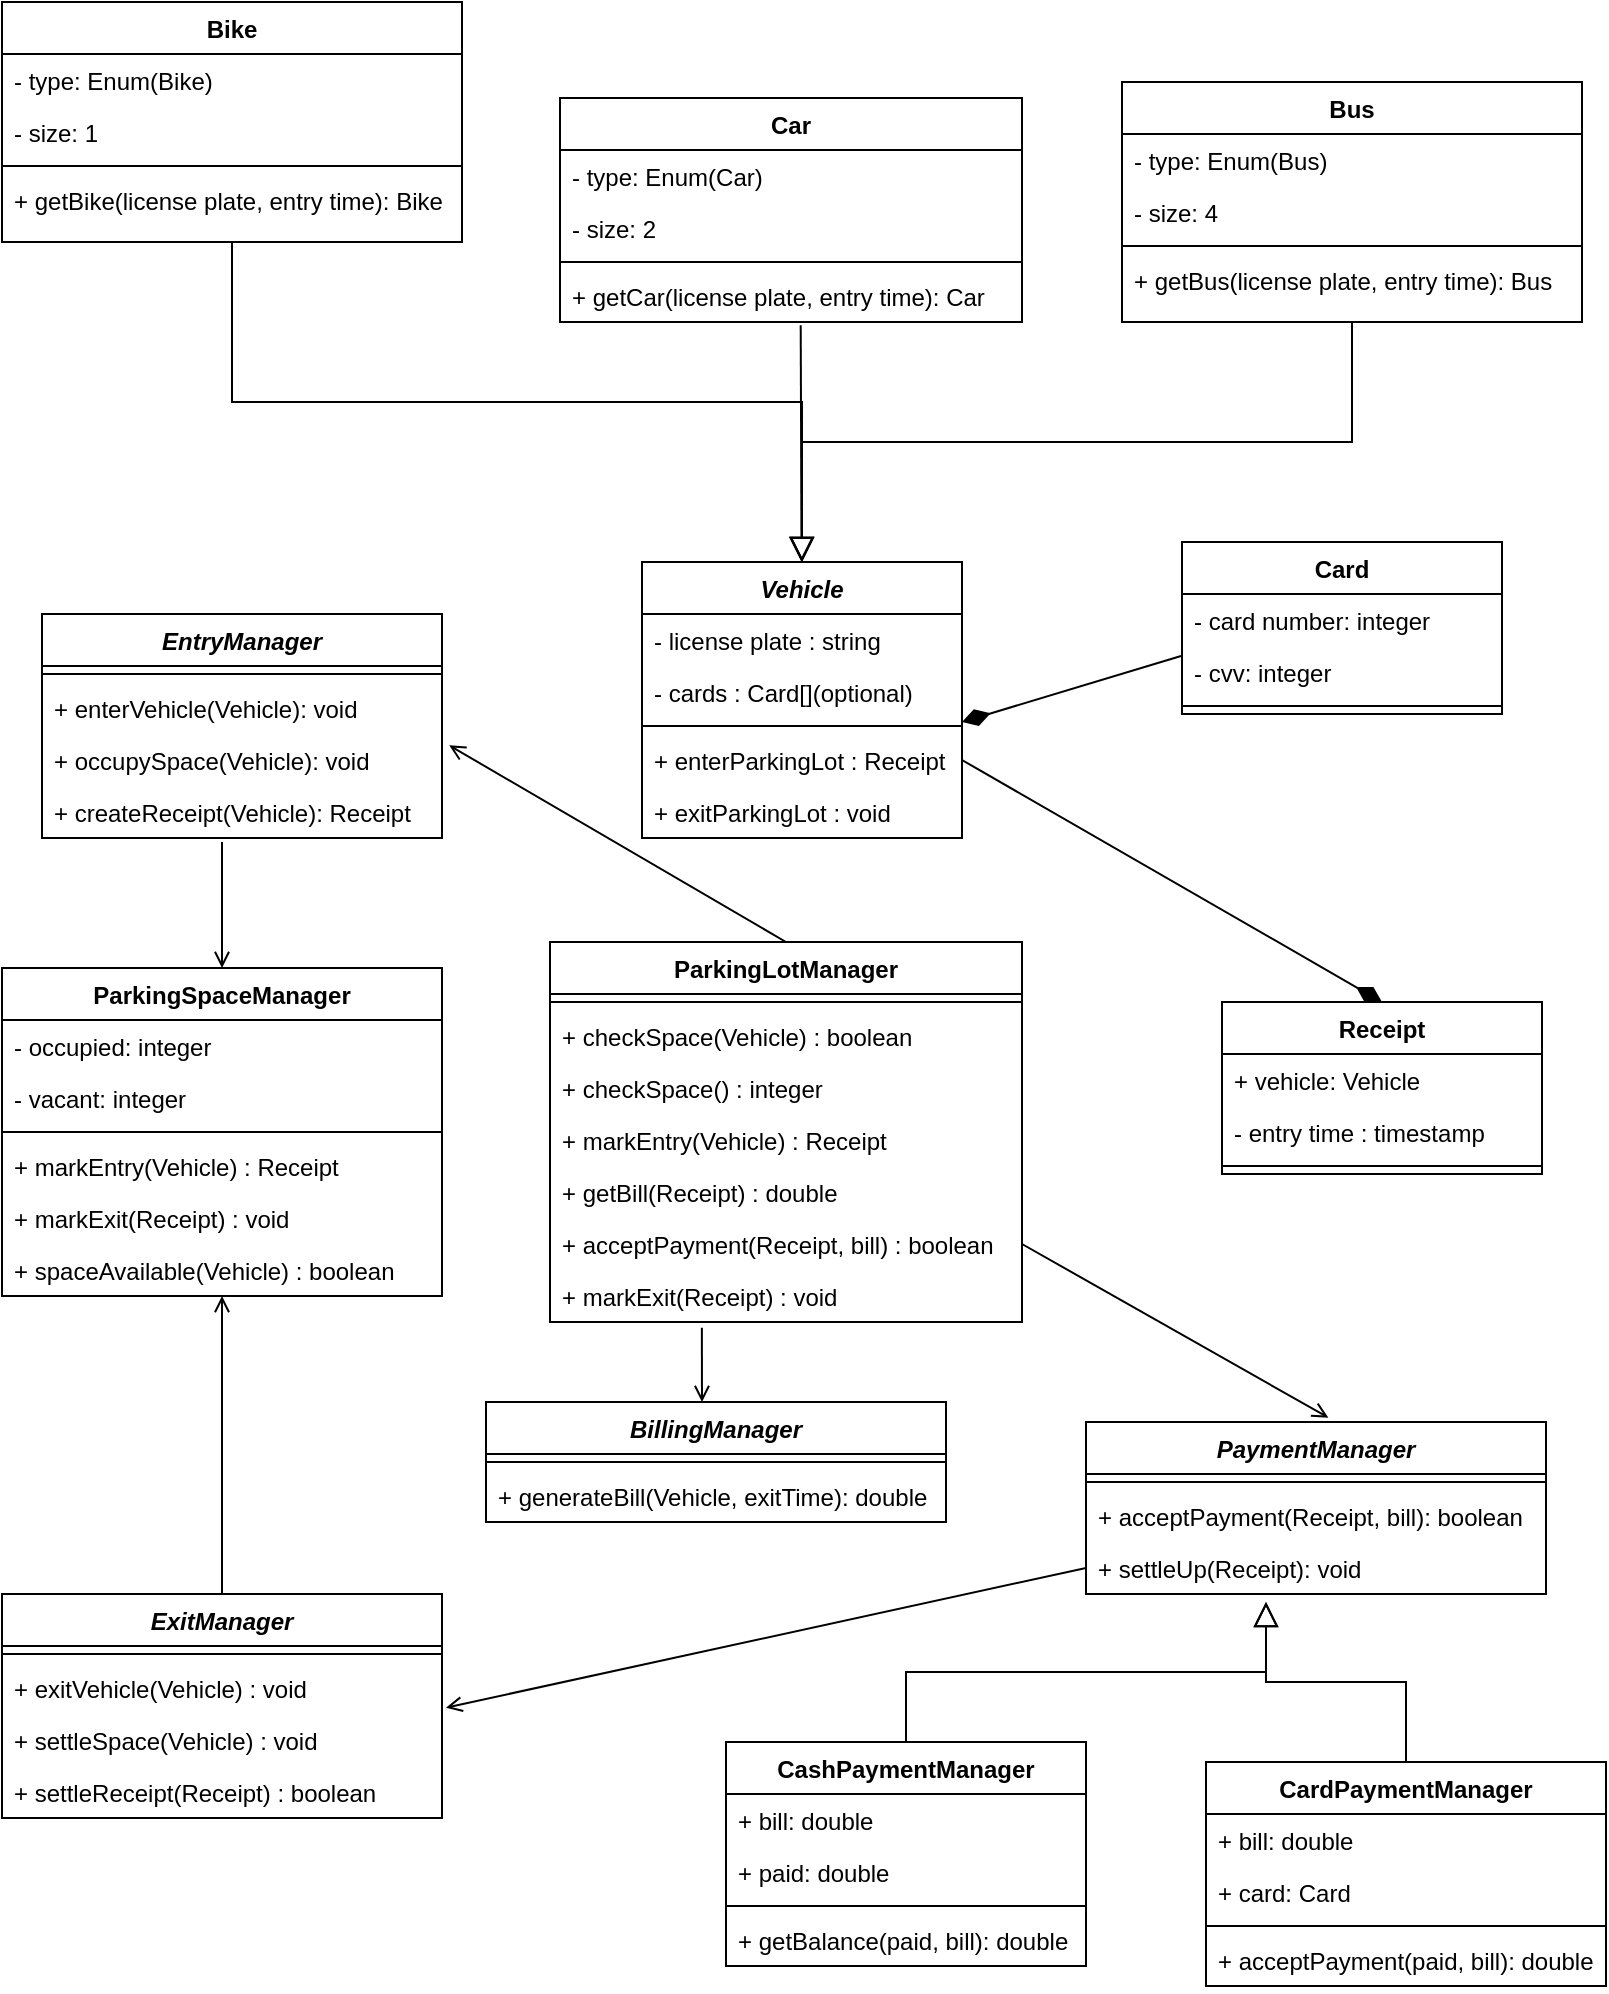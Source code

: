 <mxfile version="15.9.6" type="github">
  <diagram id="C5RBs43oDa-KdzZeNtuy" name="Page-1">
    <mxGraphModel dx="1577" dy="1077" grid="1" gridSize="10" guides="1" tooltips="1" connect="1" arrows="1" fold="1" page="1" pageScale="1" pageWidth="827" pageHeight="1169" math="0" shadow="0">
      <root>
        <mxCell id="WIyWlLk6GJQsqaUBKTNV-0" />
        <mxCell id="WIyWlLk6GJQsqaUBKTNV-1" parent="WIyWlLk6GJQsqaUBKTNV-0" />
        <mxCell id="zkfFHV4jXpPFQw0GAbJ--0" value="Vehicle" style="swimlane;fontStyle=3;align=center;verticalAlign=top;childLayout=stackLayout;horizontal=1;startSize=26;horizontalStack=0;resizeParent=1;resizeLast=0;collapsible=1;marginBottom=0;rounded=0;shadow=0;strokeWidth=1;" parent="WIyWlLk6GJQsqaUBKTNV-1" vertex="1">
          <mxGeometry x="330" y="290" width="160" height="138" as="geometry">
            <mxRectangle x="230" y="140" width="160" height="26" as="alternateBounds" />
          </mxGeometry>
        </mxCell>
        <mxCell id="zkfFHV4jXpPFQw0GAbJ--1" value="- license plate : string" style="text;align=left;verticalAlign=top;spacingLeft=4;spacingRight=4;overflow=hidden;rotatable=0;points=[[0,0.5],[1,0.5]];portConstraint=eastwest;" parent="zkfFHV4jXpPFQw0GAbJ--0" vertex="1">
          <mxGeometry y="26" width="160" height="26" as="geometry" />
        </mxCell>
        <mxCell id="I-oPYqxvnKGTrahhUzWW-63" value="- cards : Card[](optional)" style="text;align=left;verticalAlign=top;spacingLeft=4;spacingRight=4;overflow=hidden;rotatable=0;points=[[0,0.5],[1,0.5]];portConstraint=eastwest;" vertex="1" parent="zkfFHV4jXpPFQw0GAbJ--0">
          <mxGeometry y="52" width="160" height="26" as="geometry" />
        </mxCell>
        <mxCell id="zkfFHV4jXpPFQw0GAbJ--4" value="" style="line;html=1;strokeWidth=1;align=left;verticalAlign=middle;spacingTop=-1;spacingLeft=3;spacingRight=3;rotatable=0;labelPosition=right;points=[];portConstraint=eastwest;" parent="zkfFHV4jXpPFQw0GAbJ--0" vertex="1">
          <mxGeometry y="78" width="160" height="8" as="geometry" />
        </mxCell>
        <mxCell id="zkfFHV4jXpPFQw0GAbJ--5" value="+ enterParkingLot : Receipt" style="text;align=left;verticalAlign=top;spacingLeft=4;spacingRight=4;overflow=hidden;rotatable=0;points=[[0,0.5],[1,0.5]];portConstraint=eastwest;" parent="zkfFHV4jXpPFQw0GAbJ--0" vertex="1">
          <mxGeometry y="86" width="160" height="26" as="geometry" />
        </mxCell>
        <mxCell id="I-oPYqxvnKGTrahhUzWW-25" value="+ exitParkingLot : void" style="text;align=left;verticalAlign=top;spacingLeft=4;spacingRight=4;overflow=hidden;rotatable=0;points=[[0,0.5],[1,0.5]];portConstraint=eastwest;" vertex="1" parent="zkfFHV4jXpPFQw0GAbJ--0">
          <mxGeometry y="112" width="160" height="26" as="geometry" />
        </mxCell>
        <mxCell id="zkfFHV4jXpPFQw0GAbJ--6" value="Bike" style="swimlane;fontStyle=1;align=center;verticalAlign=top;childLayout=stackLayout;horizontal=1;startSize=26;horizontalStack=0;resizeParent=1;resizeLast=0;collapsible=1;marginBottom=0;rounded=0;shadow=0;strokeWidth=1;" parent="WIyWlLk6GJQsqaUBKTNV-1" vertex="1">
          <mxGeometry x="10" y="10" width="230" height="120" as="geometry">
            <mxRectangle x="130" y="380" width="160" height="26" as="alternateBounds" />
          </mxGeometry>
        </mxCell>
        <mxCell id="zkfFHV4jXpPFQw0GAbJ--7" value="- type: Enum(Bike)" style="text;align=left;verticalAlign=top;spacingLeft=4;spacingRight=4;overflow=hidden;rotatable=0;points=[[0,0.5],[1,0.5]];portConstraint=eastwest;" parent="zkfFHV4jXpPFQw0GAbJ--6" vertex="1">
          <mxGeometry y="26" width="230" height="26" as="geometry" />
        </mxCell>
        <mxCell id="zkfFHV4jXpPFQw0GAbJ--8" value="- size: 1" style="text;align=left;verticalAlign=top;spacingLeft=4;spacingRight=4;overflow=hidden;rotatable=0;points=[[0,0.5],[1,0.5]];portConstraint=eastwest;rounded=0;shadow=0;html=0;" parent="zkfFHV4jXpPFQw0GAbJ--6" vertex="1">
          <mxGeometry y="52" width="230" height="26" as="geometry" />
        </mxCell>
        <mxCell id="zkfFHV4jXpPFQw0GAbJ--9" value="" style="line;html=1;strokeWidth=1;align=left;verticalAlign=middle;spacingTop=-1;spacingLeft=3;spacingRight=3;rotatable=0;labelPosition=right;points=[];portConstraint=eastwest;" parent="zkfFHV4jXpPFQw0GAbJ--6" vertex="1">
          <mxGeometry y="78" width="230" height="8" as="geometry" />
        </mxCell>
        <mxCell id="zkfFHV4jXpPFQw0GAbJ--11" value="+ getBike(license plate, entry time): Bike" style="text;align=left;verticalAlign=top;spacingLeft=4;spacingRight=4;overflow=hidden;rotatable=0;points=[[0,0.5],[1,0.5]];portConstraint=eastwest;" parent="zkfFHV4jXpPFQw0GAbJ--6" vertex="1">
          <mxGeometry y="86" width="230" height="26" as="geometry" />
        </mxCell>
        <mxCell id="zkfFHV4jXpPFQw0GAbJ--12" value="" style="endArrow=block;endSize=10;endFill=0;shadow=0;strokeWidth=1;rounded=0;edgeStyle=elbowEdgeStyle;elbow=vertical;" parent="WIyWlLk6GJQsqaUBKTNV-1" source="zkfFHV4jXpPFQw0GAbJ--6" target="zkfFHV4jXpPFQw0GAbJ--0" edge="1">
          <mxGeometry width="160" relative="1" as="geometry">
            <mxPoint x="200" y="203" as="sourcePoint" />
            <mxPoint x="200" y="203" as="targetPoint" />
          </mxGeometry>
        </mxCell>
        <mxCell id="zkfFHV4jXpPFQw0GAbJ--13" value="Car" style="swimlane;fontStyle=1;align=center;verticalAlign=top;childLayout=stackLayout;horizontal=1;startSize=26;horizontalStack=0;resizeParent=1;resizeLast=0;collapsible=1;marginBottom=0;rounded=0;shadow=0;strokeWidth=1;" parent="WIyWlLk6GJQsqaUBKTNV-1" vertex="1">
          <mxGeometry x="289" y="58" width="231" height="112" as="geometry">
            <mxRectangle x="340" y="380" width="170" height="26" as="alternateBounds" />
          </mxGeometry>
        </mxCell>
        <mxCell id="I-oPYqxvnKGTrahhUzWW-4" value="- type: Enum(Car)" style="text;align=left;verticalAlign=top;spacingLeft=4;spacingRight=4;overflow=hidden;rotatable=0;points=[[0,0.5],[1,0.5]];portConstraint=eastwest;" vertex="1" parent="zkfFHV4jXpPFQw0GAbJ--13">
          <mxGeometry y="26" width="231" height="26" as="geometry" />
        </mxCell>
        <mxCell id="I-oPYqxvnKGTrahhUzWW-5" value="- size: 2" style="text;align=left;verticalAlign=top;spacingLeft=4;spacingRight=4;overflow=hidden;rotatable=0;points=[[0,0.5],[1,0.5]];portConstraint=eastwest;rounded=0;shadow=0;html=0;" vertex="1" parent="zkfFHV4jXpPFQw0GAbJ--13">
          <mxGeometry y="52" width="231" height="26" as="geometry" />
        </mxCell>
        <mxCell id="zkfFHV4jXpPFQw0GAbJ--15" value="" style="line;html=1;strokeWidth=1;align=left;verticalAlign=middle;spacingTop=-1;spacingLeft=3;spacingRight=3;rotatable=0;labelPosition=right;points=[];portConstraint=eastwest;" parent="zkfFHV4jXpPFQw0GAbJ--13" vertex="1">
          <mxGeometry y="78" width="231" height="8" as="geometry" />
        </mxCell>
        <mxCell id="I-oPYqxvnKGTrahhUzWW-6" value="+ getCar(license plate, entry time): Car" style="text;align=left;verticalAlign=top;spacingLeft=4;spacingRight=4;overflow=hidden;rotatable=0;points=[[0,0.5],[1,0.5]];portConstraint=eastwest;" vertex="1" parent="zkfFHV4jXpPFQw0GAbJ--13">
          <mxGeometry y="86" width="231" height="26" as="geometry" />
        </mxCell>
        <mxCell id="zkfFHV4jXpPFQw0GAbJ--16" value="" style="endArrow=block;endSize=10;endFill=0;shadow=0;strokeWidth=1;rounded=0;elbow=vertical;exitX=0.521;exitY=1.061;exitDx=0;exitDy=0;exitPerimeter=0;" parent="WIyWlLk6GJQsqaUBKTNV-1" source="I-oPYqxvnKGTrahhUzWW-6" target="zkfFHV4jXpPFQw0GAbJ--0" edge="1">
          <mxGeometry width="160" relative="1" as="geometry">
            <mxPoint x="410" y="130" as="sourcePoint" />
            <mxPoint x="310" y="271" as="targetPoint" />
          </mxGeometry>
        </mxCell>
        <mxCell id="zkfFHV4jXpPFQw0GAbJ--17" value="Bus" style="swimlane;fontStyle=1;align=center;verticalAlign=top;childLayout=stackLayout;horizontal=1;startSize=26;horizontalStack=0;resizeParent=1;resizeLast=0;collapsible=1;marginBottom=0;rounded=0;shadow=0;strokeWidth=1;" parent="WIyWlLk6GJQsqaUBKTNV-1" vertex="1">
          <mxGeometry x="570" y="50" width="230" height="120" as="geometry">
            <mxRectangle x="550" y="140" width="160" height="26" as="alternateBounds" />
          </mxGeometry>
        </mxCell>
        <mxCell id="I-oPYqxvnKGTrahhUzWW-7" value="- type: Enum(Bus)" style="text;align=left;verticalAlign=top;spacingLeft=4;spacingRight=4;overflow=hidden;rotatable=0;points=[[0,0.5],[1,0.5]];portConstraint=eastwest;" vertex="1" parent="zkfFHV4jXpPFQw0GAbJ--17">
          <mxGeometry y="26" width="230" height="26" as="geometry" />
        </mxCell>
        <mxCell id="I-oPYqxvnKGTrahhUzWW-8" value="- size: 4" style="text;align=left;verticalAlign=top;spacingLeft=4;spacingRight=4;overflow=hidden;rotatable=0;points=[[0,0.5],[1,0.5]];portConstraint=eastwest;rounded=0;shadow=0;html=0;" vertex="1" parent="zkfFHV4jXpPFQw0GAbJ--17">
          <mxGeometry y="52" width="230" height="26" as="geometry" />
        </mxCell>
        <mxCell id="I-oPYqxvnKGTrahhUzWW-10" value="" style="line;html=1;strokeWidth=1;align=left;verticalAlign=middle;spacingTop=-1;spacingLeft=3;spacingRight=3;rotatable=0;labelPosition=right;points=[];portConstraint=eastwest;" vertex="1" parent="zkfFHV4jXpPFQw0GAbJ--17">
          <mxGeometry y="78" width="230" height="8" as="geometry" />
        </mxCell>
        <mxCell id="I-oPYqxvnKGTrahhUzWW-9" value="+ getBus(license plate, entry time): Bus" style="text;align=left;verticalAlign=top;spacingLeft=4;spacingRight=4;overflow=hidden;rotatable=0;points=[[0,0.5],[1,0.5]];portConstraint=eastwest;" vertex="1" parent="zkfFHV4jXpPFQw0GAbJ--17">
          <mxGeometry y="86" width="230" height="26" as="geometry" />
        </mxCell>
        <mxCell id="I-oPYqxvnKGTrahhUzWW-0" value="" style="endArrow=block;endSize=10;endFill=0;shadow=0;strokeWidth=1;rounded=0;edgeStyle=elbowEdgeStyle;elbow=vertical;exitX=0.5;exitY=1;exitDx=0;exitDy=0;" edge="1" parent="WIyWlLk6GJQsqaUBKTNV-1" source="zkfFHV4jXpPFQw0GAbJ--17">
          <mxGeometry width="160" relative="1" as="geometry">
            <mxPoint x="724.8" y="100.494" as="sourcePoint" />
            <mxPoint x="410.0" y="290" as="targetPoint" />
          </mxGeometry>
        </mxCell>
        <mxCell id="I-oPYqxvnKGTrahhUzWW-77" value="" style="edgeStyle=none;rounded=0;orthogonalLoop=1;jettySize=auto;html=1;endArrow=open;endFill=0;endSize=6;" edge="1" parent="WIyWlLk6GJQsqaUBKTNV-1" target="I-oPYqxvnKGTrahhUzWW-11">
          <mxGeometry relative="1" as="geometry">
            <mxPoint x="120" y="430" as="sourcePoint" />
          </mxGeometry>
        </mxCell>
        <mxCell id="I-oPYqxvnKGTrahhUzWW-85" value="" style="edgeStyle=none;rounded=0;orthogonalLoop=1;jettySize=auto;html=1;endArrow=open;endFill=0;endSize=6;" edge="1" parent="WIyWlLk6GJQsqaUBKTNV-1" source="I-oPYqxvnKGTrahhUzWW-78" target="I-oPYqxvnKGTrahhUzWW-11">
          <mxGeometry relative="1" as="geometry" />
        </mxCell>
        <mxCell id="I-oPYqxvnKGTrahhUzWW-11" value="ParkingSpaceManager" style="swimlane;fontStyle=1;align=center;verticalAlign=top;childLayout=stackLayout;horizontal=1;startSize=26;horizontalStack=0;resizeParent=1;resizeParentMax=0;resizeLast=0;collapsible=1;marginBottom=0;" vertex="1" parent="WIyWlLk6GJQsqaUBKTNV-1">
          <mxGeometry x="10" y="493" width="220" height="164" as="geometry" />
        </mxCell>
        <mxCell id="I-oPYqxvnKGTrahhUzWW-12" value="- occupied: integer" style="text;strokeColor=none;fillColor=none;align=left;verticalAlign=top;spacingLeft=4;spacingRight=4;overflow=hidden;rotatable=0;points=[[0,0.5],[1,0.5]];portConstraint=eastwest;" vertex="1" parent="I-oPYqxvnKGTrahhUzWW-11">
          <mxGeometry y="26" width="220" height="26" as="geometry" />
        </mxCell>
        <mxCell id="I-oPYqxvnKGTrahhUzWW-23" value="- vacant: integer" style="text;strokeColor=none;fillColor=none;align=left;verticalAlign=top;spacingLeft=4;spacingRight=4;overflow=hidden;rotatable=0;points=[[0,0.5],[1,0.5]];portConstraint=eastwest;" vertex="1" parent="I-oPYqxvnKGTrahhUzWW-11">
          <mxGeometry y="52" width="220" height="26" as="geometry" />
        </mxCell>
        <mxCell id="I-oPYqxvnKGTrahhUzWW-13" value="" style="line;strokeWidth=1;fillColor=none;align=left;verticalAlign=middle;spacingTop=-1;spacingLeft=3;spacingRight=3;rotatable=0;labelPosition=right;points=[];portConstraint=eastwest;" vertex="1" parent="I-oPYqxvnKGTrahhUzWW-11">
          <mxGeometry y="78" width="220" height="8" as="geometry" />
        </mxCell>
        <mxCell id="I-oPYqxvnKGTrahhUzWW-14" value="+ markEntry(Vehicle) : Receipt" style="text;strokeColor=none;fillColor=none;align=left;verticalAlign=top;spacingLeft=4;spacingRight=4;overflow=hidden;rotatable=0;points=[[0,0.5],[1,0.5]];portConstraint=eastwest;" vertex="1" parent="I-oPYqxvnKGTrahhUzWW-11">
          <mxGeometry y="86" width="220" height="26" as="geometry" />
        </mxCell>
        <mxCell id="I-oPYqxvnKGTrahhUzWW-24" value="+ markExit(Receipt) : void" style="text;strokeColor=none;fillColor=none;align=left;verticalAlign=top;spacingLeft=4;spacingRight=4;overflow=hidden;rotatable=0;points=[[0,0.5],[1,0.5]];portConstraint=eastwest;" vertex="1" parent="I-oPYqxvnKGTrahhUzWW-11">
          <mxGeometry y="112" width="220" height="26" as="geometry" />
        </mxCell>
        <mxCell id="I-oPYqxvnKGTrahhUzWW-26" value="+ spaceAvailable(Vehicle) : boolean" style="text;strokeColor=none;fillColor=none;align=left;verticalAlign=top;spacingLeft=4;spacingRight=4;overflow=hidden;rotatable=0;points=[[0,0.5],[1,0.5]];portConstraint=eastwest;" vertex="1" parent="I-oPYqxvnKGTrahhUzWW-11">
          <mxGeometry y="138" width="220" height="26" as="geometry" />
        </mxCell>
        <mxCell id="I-oPYqxvnKGTrahhUzWW-15" value="BillingManager" style="swimlane;fontStyle=3;align=center;verticalAlign=top;childLayout=stackLayout;horizontal=1;startSize=26;horizontalStack=0;resizeParent=1;resizeParentMax=0;resizeLast=0;collapsible=1;marginBottom=0;" vertex="1" parent="WIyWlLk6GJQsqaUBKTNV-1">
          <mxGeometry x="252" y="710" width="230" height="60" as="geometry" />
        </mxCell>
        <mxCell id="I-oPYqxvnKGTrahhUzWW-17" value="" style="line;strokeWidth=1;fillColor=none;align=left;verticalAlign=middle;spacingTop=-1;spacingLeft=3;spacingRight=3;rotatable=0;labelPosition=right;points=[];portConstraint=eastwest;" vertex="1" parent="I-oPYqxvnKGTrahhUzWW-15">
          <mxGeometry y="26" width="230" height="8" as="geometry" />
        </mxCell>
        <mxCell id="I-oPYqxvnKGTrahhUzWW-18" value="+ generateBill(Vehicle, exitTime): double" style="text;strokeColor=none;fillColor=none;align=left;verticalAlign=top;spacingLeft=4;spacingRight=4;overflow=hidden;rotatable=0;points=[[0,0.5],[1,0.5]];portConstraint=eastwest;" vertex="1" parent="I-oPYqxvnKGTrahhUzWW-15">
          <mxGeometry y="34" width="230" height="26" as="geometry" />
        </mxCell>
        <mxCell id="I-oPYqxvnKGTrahhUzWW-19" value="ParkingLotManager" style="swimlane;fontStyle=1;align=center;verticalAlign=top;childLayout=stackLayout;horizontal=1;startSize=26;horizontalStack=0;resizeParent=1;resizeParentMax=0;resizeLast=0;collapsible=1;marginBottom=0;" vertex="1" parent="WIyWlLk6GJQsqaUBKTNV-1">
          <mxGeometry x="284" y="480" width="236" height="190" as="geometry" />
        </mxCell>
        <mxCell id="I-oPYqxvnKGTrahhUzWW-21" value="" style="line;strokeWidth=1;fillColor=none;align=left;verticalAlign=middle;spacingTop=-1;spacingLeft=3;spacingRight=3;rotatable=0;labelPosition=right;points=[];portConstraint=eastwest;" vertex="1" parent="I-oPYqxvnKGTrahhUzWW-19">
          <mxGeometry y="26" width="236" height="8" as="geometry" />
        </mxCell>
        <mxCell id="I-oPYqxvnKGTrahhUzWW-22" value="+ checkSpace(Vehicle) : boolean" style="text;strokeColor=none;fillColor=none;align=left;verticalAlign=top;spacingLeft=4;spacingRight=4;overflow=hidden;rotatable=0;points=[[0,0.5],[1,0.5]];portConstraint=eastwest;" vertex="1" parent="I-oPYqxvnKGTrahhUzWW-19">
          <mxGeometry y="34" width="236" height="26" as="geometry" />
        </mxCell>
        <mxCell id="I-oPYqxvnKGTrahhUzWW-27" value="+ checkSpace() : integer" style="text;strokeColor=none;fillColor=none;align=left;verticalAlign=top;spacingLeft=4;spacingRight=4;overflow=hidden;rotatable=0;points=[[0,0.5],[1,0.5]];portConstraint=eastwest;" vertex="1" parent="I-oPYqxvnKGTrahhUzWW-19">
          <mxGeometry y="60" width="236" height="26" as="geometry" />
        </mxCell>
        <mxCell id="I-oPYqxvnKGTrahhUzWW-28" value="+ markEntry(Vehicle) : Receipt" style="text;strokeColor=none;fillColor=none;align=left;verticalAlign=top;spacingLeft=4;spacingRight=4;overflow=hidden;rotatable=0;points=[[0,0.5],[1,0.5]];portConstraint=eastwest;" vertex="1" parent="I-oPYqxvnKGTrahhUzWW-19">
          <mxGeometry y="86" width="236" height="26" as="geometry" />
        </mxCell>
        <mxCell id="I-oPYqxvnKGTrahhUzWW-29" value="+ getBill(Receipt) : double" style="text;strokeColor=none;fillColor=none;align=left;verticalAlign=top;spacingLeft=4;spacingRight=4;overflow=hidden;rotatable=0;points=[[0,0.5],[1,0.5]];portConstraint=eastwest;" vertex="1" parent="I-oPYqxvnKGTrahhUzWW-19">
          <mxGeometry y="112" width="236" height="26" as="geometry" />
        </mxCell>
        <mxCell id="I-oPYqxvnKGTrahhUzWW-38" value="+ acceptPayment(Receipt, bill) : boolean" style="text;strokeColor=none;fillColor=none;align=left;verticalAlign=top;spacingLeft=4;spacingRight=4;overflow=hidden;rotatable=0;points=[[0,0.5],[1,0.5]];portConstraint=eastwest;" vertex="1" parent="I-oPYqxvnKGTrahhUzWW-19">
          <mxGeometry y="138" width="236" height="26" as="geometry" />
        </mxCell>
        <mxCell id="I-oPYqxvnKGTrahhUzWW-30" value="+ markExit(Receipt) : void" style="text;strokeColor=none;fillColor=none;align=left;verticalAlign=top;spacingLeft=4;spacingRight=4;overflow=hidden;rotatable=0;points=[[0,0.5],[1,0.5]];portConstraint=eastwest;" vertex="1" parent="I-oPYqxvnKGTrahhUzWW-19">
          <mxGeometry y="164" width="236" height="26" as="geometry" />
        </mxCell>
        <mxCell id="I-oPYqxvnKGTrahhUzWW-31" value="Receipt" style="swimlane;fontStyle=1;align=center;verticalAlign=top;childLayout=stackLayout;horizontal=1;startSize=26;horizontalStack=0;resizeParent=1;resizeParentMax=0;resizeLast=0;collapsible=1;marginBottom=0;" vertex="1" parent="WIyWlLk6GJQsqaUBKTNV-1">
          <mxGeometry x="620" y="510" width="160" height="86" as="geometry" />
        </mxCell>
        <mxCell id="I-oPYqxvnKGTrahhUzWW-32" value="+ vehicle: Vehicle" style="text;strokeColor=none;fillColor=none;align=left;verticalAlign=top;spacingLeft=4;spacingRight=4;overflow=hidden;rotatable=0;points=[[0,0.5],[1,0.5]];portConstraint=eastwest;" vertex="1" parent="I-oPYqxvnKGTrahhUzWW-31">
          <mxGeometry y="26" width="160" height="26" as="geometry" />
        </mxCell>
        <mxCell id="I-oPYqxvnKGTrahhUzWW-36" value="- entry time : timestamp" style="text;align=left;verticalAlign=top;spacingLeft=4;spacingRight=4;overflow=hidden;rotatable=0;points=[[0,0.5],[1,0.5]];portConstraint=eastwest;rounded=0;shadow=0;html=0;" vertex="1" parent="I-oPYqxvnKGTrahhUzWW-31">
          <mxGeometry y="52" width="160" height="26" as="geometry" />
        </mxCell>
        <mxCell id="I-oPYqxvnKGTrahhUzWW-33" value="" style="line;strokeWidth=1;fillColor=none;align=left;verticalAlign=middle;spacingTop=-1;spacingLeft=3;spacingRight=3;rotatable=0;labelPosition=right;points=[];portConstraint=eastwest;" vertex="1" parent="I-oPYqxvnKGTrahhUzWW-31">
          <mxGeometry y="78" width="160" height="8" as="geometry" />
        </mxCell>
        <mxCell id="I-oPYqxvnKGTrahhUzWW-39" value="PaymentManager" style="swimlane;fontStyle=3;align=center;verticalAlign=top;childLayout=stackLayout;horizontal=1;startSize=26;horizontalStack=0;resizeParent=1;resizeParentMax=0;resizeLast=0;collapsible=1;marginBottom=0;" vertex="1" parent="WIyWlLk6GJQsqaUBKTNV-1">
          <mxGeometry x="552" y="720" width="230" height="86" as="geometry" />
        </mxCell>
        <mxCell id="I-oPYqxvnKGTrahhUzWW-41" value="" style="line;strokeWidth=1;fillColor=none;align=left;verticalAlign=middle;spacingTop=-1;spacingLeft=3;spacingRight=3;rotatable=0;labelPosition=right;points=[];portConstraint=eastwest;" vertex="1" parent="I-oPYqxvnKGTrahhUzWW-39">
          <mxGeometry y="26" width="230" height="8" as="geometry" />
        </mxCell>
        <mxCell id="I-oPYqxvnKGTrahhUzWW-42" value="+ acceptPayment(Receipt, bill): boolean" style="text;strokeColor=none;fillColor=none;align=left;verticalAlign=top;spacingLeft=4;spacingRight=4;overflow=hidden;rotatable=0;points=[[0,0.5],[1,0.5]];portConstraint=eastwest;" vertex="1" parent="I-oPYqxvnKGTrahhUzWW-39">
          <mxGeometry y="34" width="230" height="26" as="geometry" />
        </mxCell>
        <mxCell id="I-oPYqxvnKGTrahhUzWW-44" value="+ settleUp(Receipt): void" style="text;strokeColor=none;fillColor=none;align=left;verticalAlign=top;spacingLeft=4;spacingRight=4;overflow=hidden;rotatable=0;points=[[0,0.5],[1,0.5]];portConstraint=eastwest;" vertex="1" parent="I-oPYqxvnKGTrahhUzWW-39">
          <mxGeometry y="60" width="230" height="26" as="geometry" />
        </mxCell>
        <mxCell id="I-oPYqxvnKGTrahhUzWW-43" style="edgeStyle=none;rounded=0;orthogonalLoop=1;jettySize=auto;html=1;exitX=0.5;exitY=0;exitDx=0;exitDy=0;" edge="1" parent="WIyWlLk6GJQsqaUBKTNV-1" source="I-oPYqxvnKGTrahhUzWW-39" target="I-oPYqxvnKGTrahhUzWW-39">
          <mxGeometry relative="1" as="geometry" />
        </mxCell>
        <mxCell id="I-oPYqxvnKGTrahhUzWW-45" value="CashPaymentManager" style="swimlane;fontStyle=1;align=center;verticalAlign=top;childLayout=stackLayout;horizontal=1;startSize=26;horizontalStack=0;resizeParent=1;resizeParentMax=0;resizeLast=0;collapsible=1;marginBottom=0;" vertex="1" parent="WIyWlLk6GJQsqaUBKTNV-1">
          <mxGeometry x="372" y="880" width="180" height="112" as="geometry" />
        </mxCell>
        <mxCell id="I-oPYqxvnKGTrahhUzWW-46" value="+ bill: double" style="text;strokeColor=none;fillColor=none;align=left;verticalAlign=top;spacingLeft=4;spacingRight=4;overflow=hidden;rotatable=0;points=[[0,0.5],[1,0.5]];portConstraint=eastwest;" vertex="1" parent="I-oPYqxvnKGTrahhUzWW-45">
          <mxGeometry y="26" width="180" height="26" as="geometry" />
        </mxCell>
        <mxCell id="I-oPYqxvnKGTrahhUzWW-49" value="+ paid: double" style="text;strokeColor=none;fillColor=none;align=left;verticalAlign=top;spacingLeft=4;spacingRight=4;overflow=hidden;rotatable=0;points=[[0,0.5],[1,0.5]];portConstraint=eastwest;" vertex="1" parent="I-oPYqxvnKGTrahhUzWW-45">
          <mxGeometry y="52" width="180" height="26" as="geometry" />
        </mxCell>
        <mxCell id="I-oPYqxvnKGTrahhUzWW-47" value="" style="line;strokeWidth=1;fillColor=none;align=left;verticalAlign=middle;spacingTop=-1;spacingLeft=3;spacingRight=3;rotatable=0;labelPosition=right;points=[];portConstraint=eastwest;" vertex="1" parent="I-oPYqxvnKGTrahhUzWW-45">
          <mxGeometry y="78" width="180" height="8" as="geometry" />
        </mxCell>
        <mxCell id="I-oPYqxvnKGTrahhUzWW-51" value="+ getBalance(paid, bill): double" style="text;strokeColor=none;fillColor=none;align=left;verticalAlign=top;spacingLeft=4;spacingRight=4;overflow=hidden;rotatable=0;points=[[0,0.5],[1,0.5]];portConstraint=eastwest;" vertex="1" parent="I-oPYqxvnKGTrahhUzWW-45">
          <mxGeometry y="86" width="180" height="26" as="geometry" />
        </mxCell>
        <mxCell id="I-oPYqxvnKGTrahhUzWW-52" value="CardPaymentManager" style="swimlane;fontStyle=1;align=center;verticalAlign=top;childLayout=stackLayout;horizontal=1;startSize=26;horizontalStack=0;resizeParent=1;resizeParentMax=0;resizeLast=0;collapsible=1;marginBottom=0;" vertex="1" parent="WIyWlLk6GJQsqaUBKTNV-1">
          <mxGeometry x="612" y="890" width="200" height="112" as="geometry" />
        </mxCell>
        <mxCell id="I-oPYqxvnKGTrahhUzWW-53" value="+ bill: double" style="text;strokeColor=none;fillColor=none;align=left;verticalAlign=top;spacingLeft=4;spacingRight=4;overflow=hidden;rotatable=0;points=[[0,0.5],[1,0.5]];portConstraint=eastwest;" vertex="1" parent="I-oPYqxvnKGTrahhUzWW-52">
          <mxGeometry y="26" width="200" height="26" as="geometry" />
        </mxCell>
        <mxCell id="I-oPYqxvnKGTrahhUzWW-54" value="+ card: Card" style="text;strokeColor=none;fillColor=none;align=left;verticalAlign=top;spacingLeft=4;spacingRight=4;overflow=hidden;rotatable=0;points=[[0,0.5],[1,0.5]];portConstraint=eastwest;" vertex="1" parent="I-oPYqxvnKGTrahhUzWW-52">
          <mxGeometry y="52" width="200" height="26" as="geometry" />
        </mxCell>
        <mxCell id="I-oPYqxvnKGTrahhUzWW-55" value="" style="line;strokeWidth=1;fillColor=none;align=left;verticalAlign=middle;spacingTop=-1;spacingLeft=3;spacingRight=3;rotatable=0;labelPosition=right;points=[];portConstraint=eastwest;" vertex="1" parent="I-oPYqxvnKGTrahhUzWW-52">
          <mxGeometry y="78" width="200" height="8" as="geometry" />
        </mxCell>
        <mxCell id="I-oPYqxvnKGTrahhUzWW-56" value="+ acceptPayment(paid, bill): double" style="text;strokeColor=none;fillColor=none;align=left;verticalAlign=top;spacingLeft=4;spacingRight=4;overflow=hidden;rotatable=0;points=[[0,0.5],[1,0.5]];portConstraint=eastwest;" vertex="1" parent="I-oPYqxvnKGTrahhUzWW-52">
          <mxGeometry y="86" width="200" height="26" as="geometry" />
        </mxCell>
        <mxCell id="I-oPYqxvnKGTrahhUzWW-57" value="Card" style="swimlane;fontStyle=1;align=center;verticalAlign=top;childLayout=stackLayout;horizontal=1;startSize=26;horizontalStack=0;resizeParent=1;resizeParentMax=0;resizeLast=0;collapsible=1;marginBottom=0;" vertex="1" parent="WIyWlLk6GJQsqaUBKTNV-1">
          <mxGeometry x="600" y="280" width="160" height="86" as="geometry" />
        </mxCell>
        <mxCell id="I-oPYqxvnKGTrahhUzWW-58" value="- card number: integer" style="text;strokeColor=none;fillColor=none;align=left;verticalAlign=top;spacingLeft=4;spacingRight=4;overflow=hidden;rotatable=0;points=[[0,0.5],[1,0.5]];portConstraint=eastwest;" vertex="1" parent="I-oPYqxvnKGTrahhUzWW-57">
          <mxGeometry y="26" width="160" height="26" as="geometry" />
        </mxCell>
        <mxCell id="I-oPYqxvnKGTrahhUzWW-61" value="- cvv: integer" style="text;strokeColor=none;fillColor=none;align=left;verticalAlign=top;spacingLeft=4;spacingRight=4;overflow=hidden;rotatable=0;points=[[0,0.5],[1,0.5]];portConstraint=eastwest;" vertex="1" parent="I-oPYqxvnKGTrahhUzWW-57">
          <mxGeometry y="52" width="160" height="26" as="geometry" />
        </mxCell>
        <mxCell id="I-oPYqxvnKGTrahhUzWW-59" value="" style="line;strokeWidth=1;fillColor=none;align=left;verticalAlign=middle;spacingTop=-1;spacingLeft=3;spacingRight=3;rotatable=0;labelPosition=right;points=[];portConstraint=eastwest;" vertex="1" parent="I-oPYqxvnKGTrahhUzWW-57">
          <mxGeometry y="78" width="160" height="8" as="geometry" />
        </mxCell>
        <mxCell id="I-oPYqxvnKGTrahhUzWW-62" value="" style="edgeStyle=none;rounded=0;orthogonalLoop=1;jettySize=auto;html=1;endArrow=diamondThin;endFill=1;exitX=-0.003;exitY=0.192;exitDx=0;exitDy=0;exitPerimeter=0;endSize=12;" edge="1" parent="WIyWlLk6GJQsqaUBKTNV-1" source="I-oPYqxvnKGTrahhUzWW-61">
          <mxGeometry relative="1" as="geometry">
            <mxPoint x="490" y="370" as="targetPoint" />
          </mxGeometry>
        </mxCell>
        <mxCell id="I-oPYqxvnKGTrahhUzWW-64" value="" style="edgeStyle=none;rounded=0;orthogonalLoop=1;jettySize=auto;html=1;endArrow=open;endFill=0;exitX=0.5;exitY=0;exitDx=0;exitDy=0;entryX=1.018;entryY=0.218;entryDx=0;entryDy=0;entryPerimeter=0;" edge="1" parent="WIyWlLk6GJQsqaUBKTNV-1" source="I-oPYqxvnKGTrahhUzWW-19" target="I-oPYqxvnKGTrahhUzWW-88">
          <mxGeometry relative="1" as="geometry" />
        </mxCell>
        <mxCell id="I-oPYqxvnKGTrahhUzWW-65" value="" style="edgeStyle=none;rounded=0;orthogonalLoop=1;jettySize=auto;html=1;endArrow=open;endFill=0;exitX=0.059;exitY=1.109;exitDx=0;exitDy=0;exitPerimeter=0;" edge="1" parent="WIyWlLk6GJQsqaUBKTNV-1">
          <mxGeometry relative="1" as="geometry">
            <mxPoint x="359.924" y="672.834" as="sourcePoint" />
            <mxPoint x="360" y="710" as="targetPoint" />
          </mxGeometry>
        </mxCell>
        <mxCell id="I-oPYqxvnKGTrahhUzWW-68" value="" style="edgeStyle=none;rounded=0;orthogonalLoop=1;jettySize=auto;html=1;endArrow=diamondThin;endFill=1;exitX=1;exitY=0.5;exitDx=0;exitDy=0;entryX=0.5;entryY=0;entryDx=0;entryDy=0;endSize=12;" edge="1" parent="WIyWlLk6GJQsqaUBKTNV-1" source="zkfFHV4jXpPFQw0GAbJ--5" target="I-oPYqxvnKGTrahhUzWW-31">
          <mxGeometry relative="1" as="geometry">
            <mxPoint x="609.52" y="346.992" as="sourcePoint" />
            <mxPoint x="500" y="380" as="targetPoint" />
          </mxGeometry>
        </mxCell>
        <mxCell id="I-oPYqxvnKGTrahhUzWW-70" value="" style="edgeStyle=none;rounded=0;orthogonalLoop=1;jettySize=auto;html=1;endArrow=open;endFill=0;exitX=1;exitY=0.5;exitDx=0;exitDy=0;entryX=0.527;entryY=-0.025;entryDx=0;entryDy=0;entryPerimeter=0;" edge="1" parent="WIyWlLk6GJQsqaUBKTNV-1" source="I-oPYqxvnKGTrahhUzWW-38" target="I-oPYqxvnKGTrahhUzWW-39">
          <mxGeometry relative="1" as="geometry">
            <mxPoint x="500" y="399.0" as="sourcePoint" />
            <mxPoint x="710" y="520" as="targetPoint" />
          </mxGeometry>
        </mxCell>
        <mxCell id="I-oPYqxvnKGTrahhUzWW-71" value="" style="endArrow=block;endSize=10;endFill=0;shadow=0;strokeWidth=1;rounded=0;edgeStyle=elbowEdgeStyle;elbow=vertical;exitX=0.5;exitY=0;exitDx=0;exitDy=0;" edge="1" parent="WIyWlLk6GJQsqaUBKTNV-1" source="I-oPYqxvnKGTrahhUzWW-45">
          <mxGeometry width="160" relative="1" as="geometry">
            <mxPoint x="197" y="140" as="sourcePoint" />
            <mxPoint x="642" y="810" as="targetPoint" />
            <Array as="points" />
          </mxGeometry>
        </mxCell>
        <mxCell id="I-oPYqxvnKGTrahhUzWW-72" value="" style="endArrow=block;endSize=10;endFill=0;shadow=0;strokeWidth=1;rounded=0;edgeStyle=elbowEdgeStyle;elbow=vertical;exitX=0.5;exitY=0;exitDx=0;exitDy=0;" edge="1" parent="WIyWlLk6GJQsqaUBKTNV-1" source="I-oPYqxvnKGTrahhUzWW-52">
          <mxGeometry width="160" relative="1" as="geometry">
            <mxPoint x="472" y="890" as="sourcePoint" />
            <mxPoint x="642" y="810" as="targetPoint" />
            <Array as="points" />
          </mxGeometry>
        </mxCell>
        <mxCell id="I-oPYqxvnKGTrahhUzWW-73" value="EntryManager" style="swimlane;fontStyle=3;align=center;verticalAlign=top;childLayout=stackLayout;horizontal=1;startSize=26;horizontalStack=0;resizeParent=1;resizeParentMax=0;resizeLast=0;collapsible=1;marginBottom=0;" vertex="1" parent="WIyWlLk6GJQsqaUBKTNV-1">
          <mxGeometry x="30" y="316" width="200" height="112" as="geometry" />
        </mxCell>
        <mxCell id="I-oPYqxvnKGTrahhUzWW-75" value="" style="line;strokeWidth=1;fillColor=none;align=left;verticalAlign=middle;spacingTop=-1;spacingLeft=3;spacingRight=3;rotatable=0;labelPosition=right;points=[];portConstraint=eastwest;" vertex="1" parent="I-oPYqxvnKGTrahhUzWW-73">
          <mxGeometry y="26" width="200" height="8" as="geometry" />
        </mxCell>
        <mxCell id="I-oPYqxvnKGTrahhUzWW-76" value="+ enterVehicle(Vehicle): void" style="text;strokeColor=none;fillColor=none;align=left;verticalAlign=top;spacingLeft=4;spacingRight=4;overflow=hidden;rotatable=0;points=[[0,0.5],[1,0.5]];portConstraint=eastwest;" vertex="1" parent="I-oPYqxvnKGTrahhUzWW-73">
          <mxGeometry y="34" width="200" height="26" as="geometry" />
        </mxCell>
        <mxCell id="I-oPYqxvnKGTrahhUzWW-88" value="+ occupySpace(Vehicle): void" style="text;strokeColor=none;fillColor=none;align=left;verticalAlign=top;spacingLeft=4;spacingRight=4;overflow=hidden;rotatable=0;points=[[0,0.5],[1,0.5]];portConstraint=eastwest;" vertex="1" parent="I-oPYqxvnKGTrahhUzWW-73">
          <mxGeometry y="60" width="200" height="26" as="geometry" />
        </mxCell>
        <mxCell id="I-oPYqxvnKGTrahhUzWW-89" value="+ createReceipt(Vehicle): Receipt" style="text;strokeColor=none;fillColor=none;align=left;verticalAlign=top;spacingLeft=4;spacingRight=4;overflow=hidden;rotatable=0;points=[[0,0.5],[1,0.5]];portConstraint=eastwest;" vertex="1" parent="I-oPYqxvnKGTrahhUzWW-73">
          <mxGeometry y="86" width="200" height="26" as="geometry" />
        </mxCell>
        <mxCell id="I-oPYqxvnKGTrahhUzWW-78" value="ExitManager" style="swimlane;fontStyle=3;align=center;verticalAlign=top;childLayout=stackLayout;horizontal=1;startSize=26;horizontalStack=0;resizeParent=1;resizeParentMax=0;resizeLast=0;collapsible=1;marginBottom=0;" vertex="1" parent="WIyWlLk6GJQsqaUBKTNV-1">
          <mxGeometry x="10" y="806" width="220" height="112" as="geometry" />
        </mxCell>
        <mxCell id="I-oPYqxvnKGTrahhUzWW-81" value="" style="line;strokeWidth=1;fillColor=none;align=left;verticalAlign=middle;spacingTop=-1;spacingLeft=3;spacingRight=3;rotatable=0;labelPosition=right;points=[];portConstraint=eastwest;" vertex="1" parent="I-oPYqxvnKGTrahhUzWW-78">
          <mxGeometry y="26" width="220" height="8" as="geometry" />
        </mxCell>
        <mxCell id="I-oPYqxvnKGTrahhUzWW-82" value="+ exitVehicle(Vehicle) : void" style="text;strokeColor=none;fillColor=none;align=left;verticalAlign=top;spacingLeft=4;spacingRight=4;overflow=hidden;rotatable=0;points=[[0,0.5],[1,0.5]];portConstraint=eastwest;" vertex="1" parent="I-oPYqxvnKGTrahhUzWW-78">
          <mxGeometry y="34" width="220" height="26" as="geometry" />
        </mxCell>
        <mxCell id="I-oPYqxvnKGTrahhUzWW-83" value="+ settleSpace(Vehicle) : void" style="text;strokeColor=none;fillColor=none;align=left;verticalAlign=top;spacingLeft=4;spacingRight=4;overflow=hidden;rotatable=0;points=[[0,0.5],[1,0.5]];portConstraint=eastwest;" vertex="1" parent="I-oPYqxvnKGTrahhUzWW-78">
          <mxGeometry y="60" width="220" height="26" as="geometry" />
        </mxCell>
        <mxCell id="I-oPYqxvnKGTrahhUzWW-84" value="+ settleReceipt(Receipt) : boolean" style="text;strokeColor=none;fillColor=none;align=left;verticalAlign=top;spacingLeft=4;spacingRight=4;overflow=hidden;rotatable=0;points=[[0,0.5],[1,0.5]];portConstraint=eastwest;" vertex="1" parent="I-oPYqxvnKGTrahhUzWW-78">
          <mxGeometry y="86" width="220" height="26" as="geometry" />
        </mxCell>
        <mxCell id="I-oPYqxvnKGTrahhUzWW-87" value="" style="edgeStyle=none;rounded=0;orthogonalLoop=1;jettySize=auto;html=1;endArrow=open;endFill=0;endSize=6;entryX=1.009;entryY=-0.122;entryDx=0;entryDy=0;entryPerimeter=0;exitX=0;exitY=0.5;exitDx=0;exitDy=0;" edge="1" parent="WIyWlLk6GJQsqaUBKTNV-1" source="I-oPYqxvnKGTrahhUzWW-44" target="I-oPYqxvnKGTrahhUzWW-83">
          <mxGeometry relative="1" as="geometry" />
        </mxCell>
      </root>
    </mxGraphModel>
  </diagram>
</mxfile>

